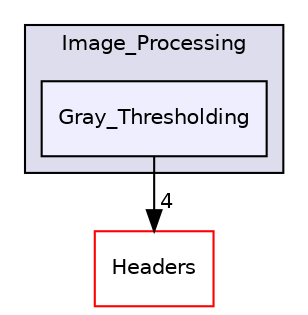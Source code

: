 digraph "Gray_Thresholding" {
  compound=true
  node [ fontsize="10", fontname="Helvetica"];
  edge [ labelfontsize="10", labelfontname="Helvetica"];
  subgraph clusterdir_5bb2369b5f7fa649cc93423e9de5b920 {
    graph [ bgcolor="#ddddee", pencolor="black", label="Image_Processing" fontname="Helvetica", fontsize="10", URL="dir_5bb2369b5f7fa649cc93423e9de5b920.html"]
  dir_850804d3da4080f272f05d84d4b30c95 [shape=box, label="Gray_Thresholding", style="filled", fillcolor="#eeeeff", pencolor="black", URL="dir_850804d3da4080f272f05d84d4b30c95.html"];
  }
  dir_3ed09e8ce6640af79318ee4a8db1ede0 [shape=box label="Headers" fillcolor="white" style="filled" color="red" URL="dir_3ed09e8ce6640af79318ee4a8db1ede0.html"];
  dir_850804d3da4080f272f05d84d4b30c95->dir_3ed09e8ce6640af79318ee4a8db1ede0 [headlabel="4", labeldistance=1.5 headhref="dir_000038_000008.html"];
}
